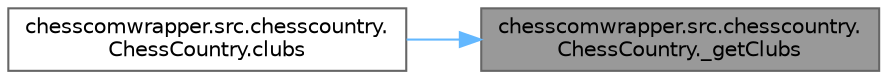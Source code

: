digraph "chesscomwrapper.src.chesscountry.ChessCountry._getClubs"
{
 // LATEX_PDF_SIZE
  bgcolor="transparent";
  edge [fontname=Helvetica,fontsize=10,labelfontname=Helvetica,labelfontsize=10];
  node [fontname=Helvetica,fontsize=10,shape=box,height=0.2,width=0.4];
  rankdir="RL";
  Node1 [label="chesscomwrapper.src.chesscountry.\lChessCountry._getClubs",height=0.2,width=0.4,color="gray40", fillcolor="grey60", style="filled", fontcolor="black",tooltip=" "];
  Node1 -> Node2 [dir="back",color="steelblue1",style="solid"];
  Node2 [label="chesscomwrapper.src.chesscountry.\lChessCountry.clubs",height=0.2,width=0.4,color="grey40", fillcolor="white", style="filled",URL="$classchesscomwrapper_1_1src_1_1chesscountry_1_1_chess_country.html#ab9febc232126687124a9334abf134279",tooltip=" "];
}
